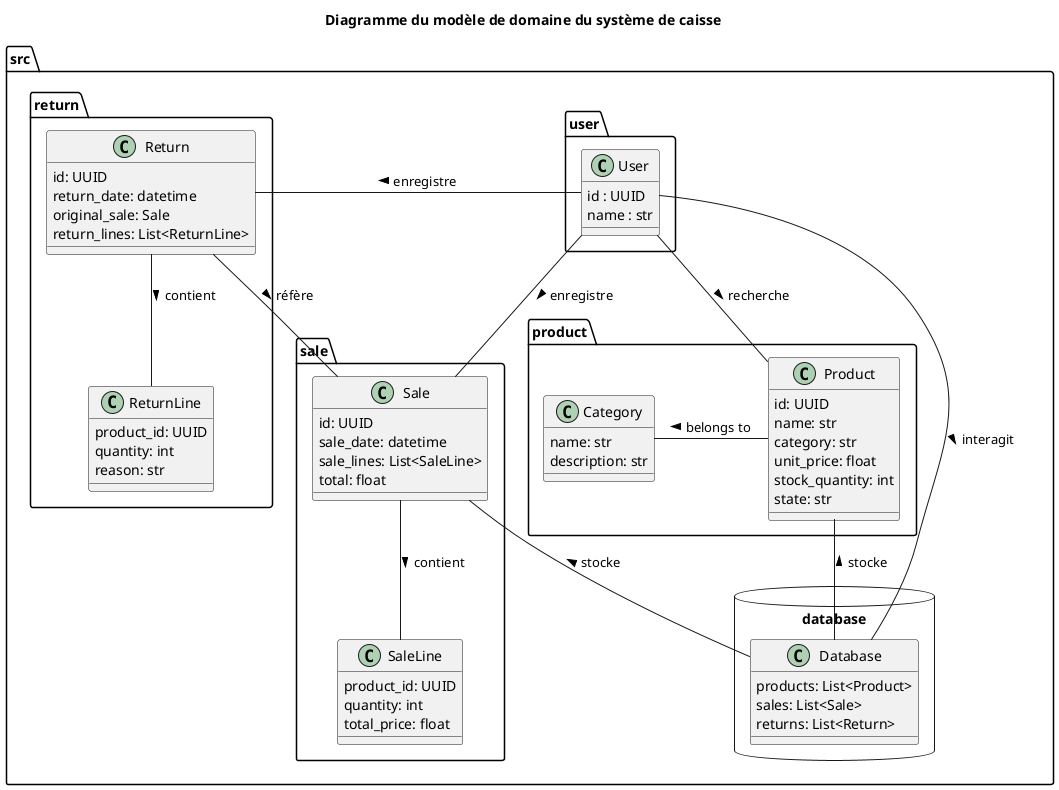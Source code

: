 @startuml Domain-Driven Design
title Diagramme du modèle de domaine du système de caisse
skinparam BackgroundColor transparent
skinparam hideEmptyMembers true

set namespaceSeparator .

package src.user{
    class User{
        id : UUID
        name : str
    }   
}

database src.database{
    class Database{
        products: List<Product>
        sales: List<Sale>
        returns: List<Return>
    }
}

package src.product{

    class Product{
        id: UUID
        name: str
        category: str
        unit_price: float
        stock_quantity: int
        state: str
    }

    class Category{
        name: str
        description: str
    }
}

package src.sale{
    class Sale{
        id: UUID
        sale_date: datetime
        sale_lines: List<SaleLine>
        total: float
    }

    class SaleLine{
        product_id: UUID
        quantity: int
        total_price: float
    }
}

package src.return{
    class Return{
        id: UUID
        return_date: datetime
        original_sale: Sale
        return_lines: List<ReturnLine>
    }

    class ReturnLine{
        product_id: UUID
        quantity: int
        reason: str
    }
}


Product -left- Category : belongs to >
Return -- ReturnLine : contient >
Return -- Sale : réfère >
Sale -- SaleLine : contient >
User -- Database : interagit >
Product -down- Database : stocke <
Sale -right- Database : stocke <
User -- Sale : enregistre >
User -left- Return : enregistre >
User -- Product : recherche >
@enduml